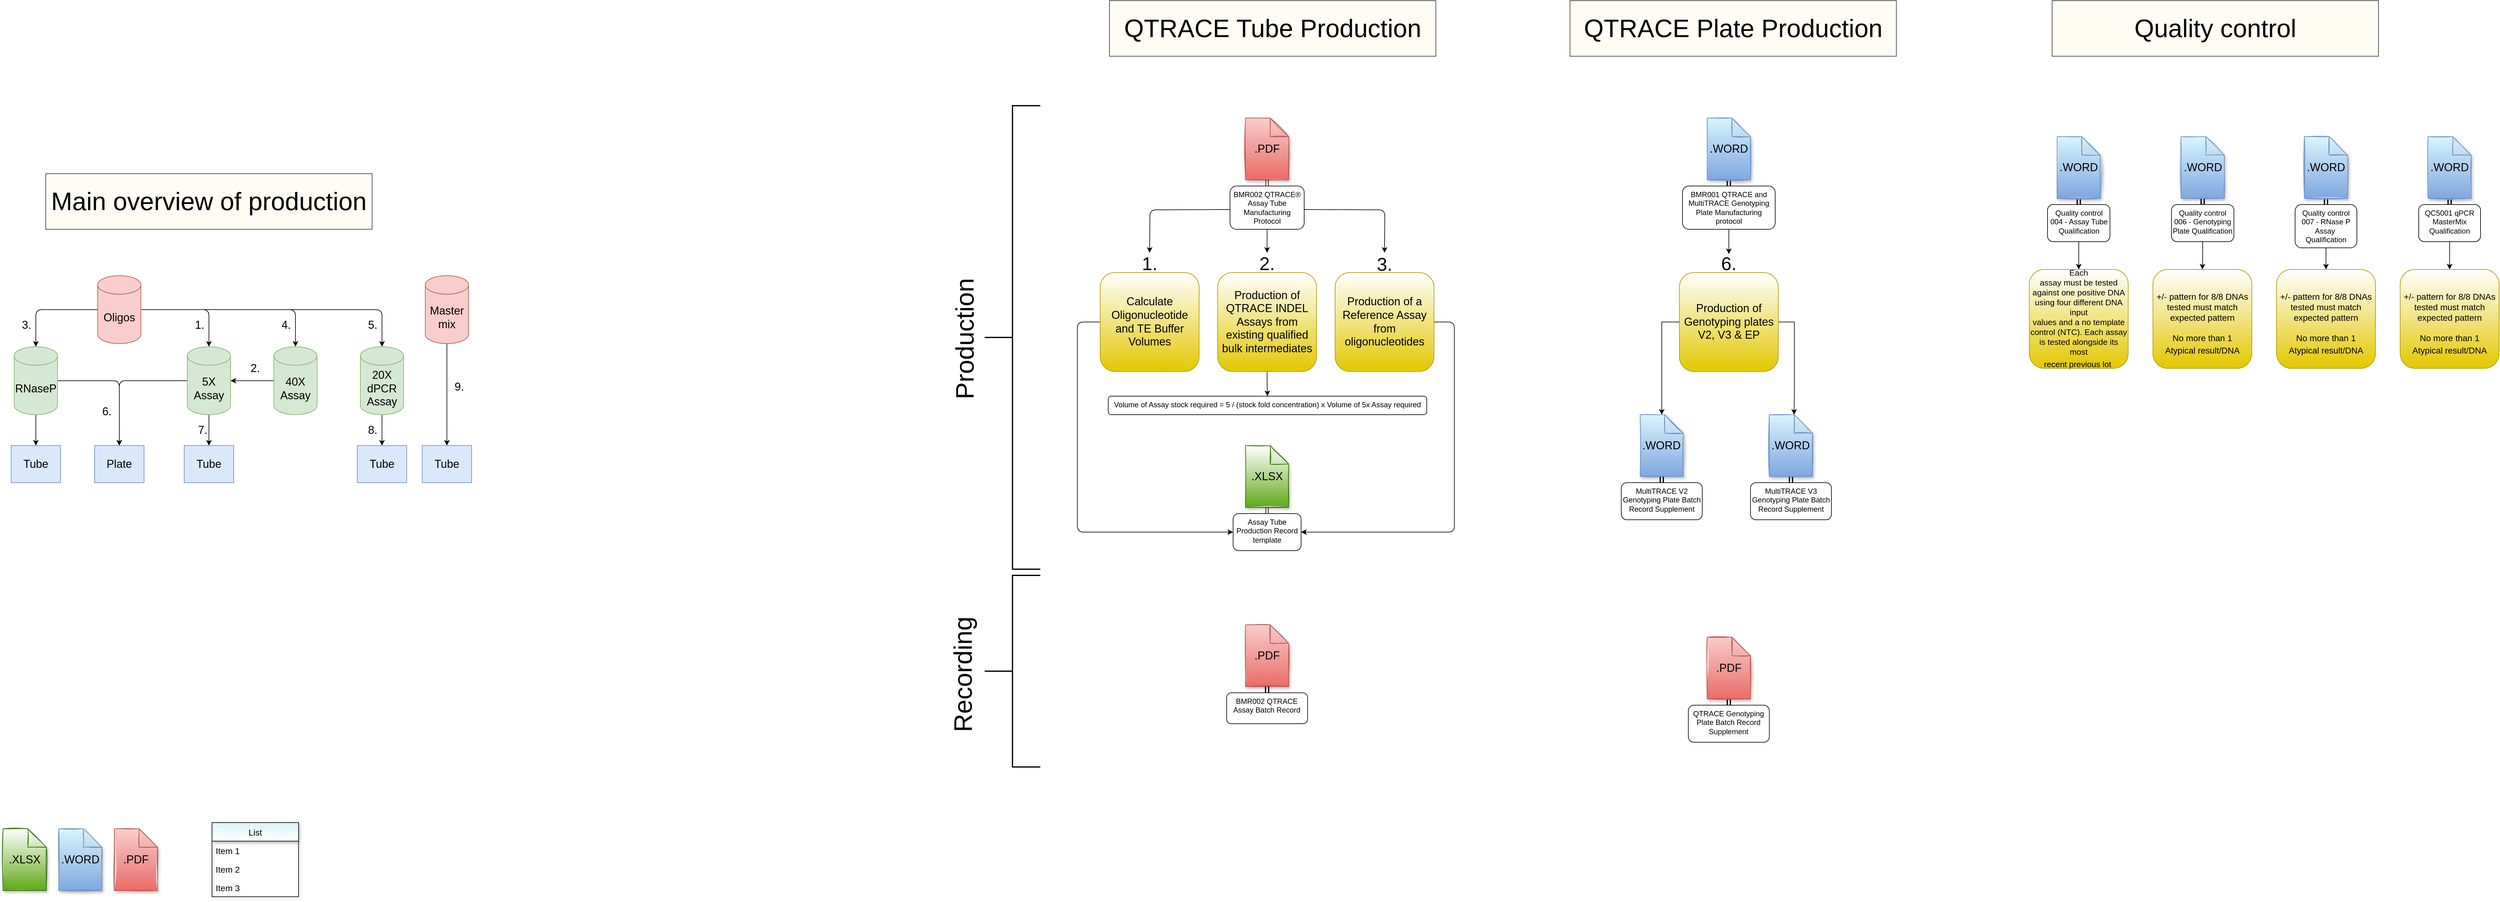 <mxfile version="19.0.2" type="github">
  <diagram name="Page-1" id="82e54ff1-d628-8f03-85c4-9753963a91cd">
    <mxGraphModel dx="3271" dy="3731" grid="1" gridSize="10" guides="1" tooltips="1" connect="1" arrows="1" fold="1" page="1" pageScale="1" pageWidth="1100" pageHeight="850" background="none" math="0" shadow="0">
      <root>
        <mxCell id="0" />
        <mxCell id="1" parent="0" />
        <mxCell id="Lheqyd3v5UKoI2d5zXlv-3" value="&lt;font style=&quot;font-size: 18px;&quot;&gt;.WORD&lt;/font&gt;" style="shape=note;whiteSpace=wrap;html=1;backgroundOutline=1;darkOpacity=0.05;sketch=1;fillColor=#D9F5FC;strokeColor=#6c8ebf;shadow=1;gradientDirection=south;gradientColor=#7ea6e0;" parent="1" vertex="1">
          <mxGeometry x="-938" y="-590" width="70" height="100" as="geometry" />
        </mxCell>
        <mxCell id="Lheqyd3v5UKoI2d5zXlv-5" value="&lt;font style=&quot;font-size: 18px;&quot;&gt;.PDF&lt;/font&gt;" style="shape=note;whiteSpace=wrap;html=1;backgroundOutline=1;darkOpacity=0.05;sketch=1;fillColor=#f8cecc;strokeColor=#b85450;shadow=1;gradientDirection=south;gradientColor=#ea6b66;" parent="1" vertex="1">
          <mxGeometry x="981.91" y="-1740" width="70" height="100" as="geometry" />
        </mxCell>
        <mxCell id="Lheqyd3v5UKoI2d5zXlv-75" style="edgeStyle=orthogonalEdgeStyle;curved=0;rounded=1;sketch=0;orthogonalLoop=1;jettySize=auto;html=1;entryX=0.5;entryY=0;entryDx=0;entryDy=0;fontSize=30;" parent="1" edge="1">
          <mxGeometry relative="1" as="geometry">
            <mxPoint x="1076.91" y="-1592" as="sourcePoint" />
            <mxPoint x="1206.91" y="-1522" as="targetPoint" />
          </mxGeometry>
        </mxCell>
        <mxCell id="Lheqyd3v5UKoI2d5zXlv-77" style="edgeStyle=orthogonalEdgeStyle;curved=0;rounded=1;sketch=0;orthogonalLoop=1;jettySize=auto;html=1;entryX=0.5;entryY=0;entryDx=0;entryDy=0;fontSize=30;" parent="1" edge="1">
          <mxGeometry relative="1" as="geometry">
            <mxPoint x="956.91" y="-1592" as="sourcePoint" />
            <mxPoint x="826.91" y="-1522" as="targetPoint" />
          </mxGeometry>
        </mxCell>
        <mxCell id="Lheqyd3v5UKoI2d5zXlv-78" style="edgeStyle=orthogonalEdgeStyle;curved=0;rounded=1;sketch=0;orthogonalLoop=1;jettySize=auto;html=1;exitX=0.5;exitY=1;exitDx=0;exitDy=0;entryX=0.5;entryY=0;entryDx=0;entryDy=0;fontSize=30;" parent="1" edge="1" source="Lheqyd3v5UKoI2d5zXlv-8">
          <mxGeometry relative="1" as="geometry">
            <mxPoint x="1016.91" y="-1552" as="sourcePoint" />
            <mxPoint x="1016.91" y="-1522" as="targetPoint" />
          </mxGeometry>
        </mxCell>
        <mxCell id="Lheqyd3v5UKoI2d5zXlv-95" style="edgeStyle=orthogonalEdgeStyle;shape=link;curved=0;rounded=1;sketch=0;orthogonalLoop=1;jettySize=auto;html=1;exitX=0.5;exitY=0;exitDx=0;exitDy=0;entryX=0.5;entryY=1;entryDx=0;entryDy=0;entryPerimeter=0;fontSize=30;" parent="1" source="Lheqyd3v5UKoI2d5zXlv-8" target="Lheqyd3v5UKoI2d5zXlv-5" edge="1">
          <mxGeometry relative="1" as="geometry" />
        </mxCell>
        <mxCell id="Lheqyd3v5UKoI2d5zXlv-8" value="BMR002 QTRACE® Assay Tube&lt;br&gt;Manufacturing Protocol" style="text;whiteSpace=wrap;html=1;align=center;strokeColor=default;rounded=1;glass=0;shadow=0;sketch=0;fillColor=default;" parent="1" vertex="1">
          <mxGeometry x="956.91" y="-1630" width="120" height="70" as="geometry" />
        </mxCell>
        <mxCell id="Lheqyd3v5UKoI2d5zXlv-12" value="List" style="swimlane;fontStyle=0;childLayout=stackLayout;horizontal=1;startSize=30;horizontalStack=0;resizeParent=1;resizeParentMax=0;resizeLast=0;collapsible=1;marginBottom=0;shadow=1;sketch=0;fontFamily=Helvetica;fontSize=14;fillColor=#D9F5FC;gradientColor=#ffffff;gradientDirection=south;" parent="1" vertex="1">
          <mxGeometry x="-690" y="-600" width="140" height="120" as="geometry" />
        </mxCell>
        <mxCell id="Lheqyd3v5UKoI2d5zXlv-13" value="Item 1" style="text;strokeColor=none;fillColor=none;align=left;verticalAlign=middle;spacingLeft=4;spacingRight=4;overflow=hidden;points=[[0,0.5],[1,0.5]];portConstraint=eastwest;rotatable=0;shadow=1;sketch=0;fontFamily=Helvetica;fontSize=14;" parent="Lheqyd3v5UKoI2d5zXlv-12" vertex="1">
          <mxGeometry y="30" width="140" height="30" as="geometry" />
        </mxCell>
        <mxCell id="Lheqyd3v5UKoI2d5zXlv-14" value="Item 2" style="text;strokeColor=none;fillColor=none;align=left;verticalAlign=middle;spacingLeft=4;spacingRight=4;overflow=hidden;points=[[0,0.5],[1,0.5]];portConstraint=eastwest;rotatable=0;shadow=1;sketch=0;fontFamily=Helvetica;fontSize=14;" parent="Lheqyd3v5UKoI2d5zXlv-12" vertex="1">
          <mxGeometry y="60" width="140" height="30" as="geometry" />
        </mxCell>
        <mxCell id="Lheqyd3v5UKoI2d5zXlv-15" value="Item 3" style="text;strokeColor=none;fillColor=none;align=left;verticalAlign=middle;spacingLeft=4;spacingRight=4;overflow=hidden;points=[[0,0.5],[1,0.5]];portConstraint=eastwest;rotatable=0;shadow=1;sketch=0;fontFamily=Helvetica;fontSize=14;" parent="Lheqyd3v5UKoI2d5zXlv-12" vertex="1">
          <mxGeometry y="90" width="140" height="30" as="geometry" />
        </mxCell>
        <mxCell id="Lheqyd3v5UKoI2d5zXlv-93" style="edgeStyle=orthogonalEdgeStyle;curved=0;rounded=1;sketch=0;orthogonalLoop=1;jettySize=auto;html=1;entryX=0;entryY=0.5;entryDx=0;entryDy=0;fontSize=30;" parent="1" source="Lheqyd3v5UKoI2d5zXlv-16" target="Lheqyd3v5UKoI2d5zXlv-80" edge="1">
          <mxGeometry relative="1" as="geometry">
            <Array as="points">
              <mxPoint x="709.91" y="-1410" />
              <mxPoint x="709.91" y="-1070" />
            </Array>
          </mxGeometry>
        </mxCell>
        <mxCell id="Lheqyd3v5UKoI2d5zXlv-16" value="&lt;span style=&quot;&quot;&gt;&lt;font style=&quot;font-size: 18px;&quot;&gt;Calculate Oligonucleotide and TE Buffer Volumes&lt;/font&gt;&lt;/span&gt;" style="whiteSpace=wrap;html=1;aspect=fixed;rounded=1;shadow=0;glass=0;sketch=0;fontFamily=Helvetica;fontSize=12;strokeColor=#B09500;fillColor=#e3c800;gradientDirection=north;strokeWidth=1;fontColor=#000000;gradientColor=#ffffff;" parent="1" vertex="1">
          <mxGeometry x="746.91" y="-1490" width="160" height="160" as="geometry" />
        </mxCell>
        <mxCell id="Lheqyd3v5UKoI2d5zXlv-18" value="&lt;font style=&quot;font-size: 18px;&quot;&gt;&lt;span style=&quot;color: rgb(0, 0, 0);&quot;&gt;.XLSX&lt;/span&gt;&lt;/font&gt;" style="shape=note;whiteSpace=wrap;html=1;backgroundOutline=1;darkOpacity=0.05;sketch=1;fillColor=#60a917;strokeColor=#2D7600;fontColor=#ffffff;shadow=1;gradientColor=#ffffff;gradientDirection=north;" parent="1" vertex="1">
          <mxGeometry x="-1028" y="-590" width="70" height="100" as="geometry" />
        </mxCell>
        <mxCell id="Lheqyd3v5UKoI2d5zXlv-91" style="edgeStyle=orthogonalEdgeStyle;curved=0;rounded=1;sketch=0;orthogonalLoop=1;jettySize=auto;html=1;entryX=0.5;entryY=0;entryDx=0;entryDy=0;fontSize=30;" parent="1" source="Lheqyd3v5UKoI2d5zXlv-21" target="Lheqyd3v5UKoI2d5zXlv-90" edge="1">
          <mxGeometry relative="1" as="geometry" />
        </mxCell>
        <mxCell id="Lheqyd3v5UKoI2d5zXlv-21" value="&lt;span style=&quot;font-size: 18px;&quot;&gt;Production of QTRACE INDEL Assays from existing qualified bulk intermediates&lt;/span&gt;" style="whiteSpace=wrap;html=1;aspect=fixed;rounded=1;shadow=0;glass=0;sketch=0;fontFamily=Helvetica;fontSize=12;strokeColor=#B09500;fillColor=#e3c800;gradientDirection=north;strokeWidth=1;fontColor=#000000;gradientColor=#ffffff;" parent="1" vertex="1">
          <mxGeometry x="936.91" y="-1490" width="160" height="160" as="geometry" />
        </mxCell>
        <mxCell id="Lheqyd3v5UKoI2d5zXlv-44" style="edgeStyle=orthogonalEdgeStyle;rounded=1;orthogonalLoop=1;jettySize=auto;html=1;entryX=0.5;entryY=0;entryDx=0;entryDy=0;entryPerimeter=0;fontFamily=Helvetica;fontSize=18;strokeColor=default;" parent="1" source="Lheqyd3v5UKoI2d5zXlv-22" target="Lheqyd3v5UKoI2d5zXlv-24" edge="1">
          <mxGeometry relative="1" as="geometry" />
        </mxCell>
        <mxCell id="Lheqyd3v5UKoI2d5zXlv-45" style="edgeStyle=orthogonalEdgeStyle;rounded=1;orthogonalLoop=1;jettySize=auto;html=1;entryX=0.5;entryY=0;entryDx=0;entryDy=0;entryPerimeter=0;fontFamily=Helvetica;fontSize=18;strokeColor=default;" parent="1" source="Lheqyd3v5UKoI2d5zXlv-22" target="Lheqyd3v5UKoI2d5zXlv-42" edge="1">
          <mxGeometry relative="1" as="geometry" />
        </mxCell>
        <mxCell id="Lheqyd3v5UKoI2d5zXlv-46" style="edgeStyle=orthogonalEdgeStyle;rounded=1;orthogonalLoop=1;jettySize=auto;html=1;entryX=0.5;entryY=0;entryDx=0;entryDy=0;entryPerimeter=0;fontFamily=Helvetica;fontSize=18;strokeColor=default;" parent="1" source="Lheqyd3v5UKoI2d5zXlv-22" target="Lheqyd3v5UKoI2d5zXlv-23" edge="1">
          <mxGeometry relative="1" as="geometry" />
        </mxCell>
        <mxCell id="Lheqyd3v5UKoI2d5zXlv-48" style="edgeStyle=orthogonalEdgeStyle;rounded=1;orthogonalLoop=1;jettySize=auto;html=1;entryX=0.5;entryY=0;entryDx=0;entryDy=0;entryPerimeter=0;fontFamily=Helvetica;fontSize=18;strokeColor=default;" parent="1" source="Lheqyd3v5UKoI2d5zXlv-22" target="Lheqyd3v5UKoI2d5zXlv-47" edge="1">
          <mxGeometry relative="1" as="geometry" />
        </mxCell>
        <mxCell id="Lheqyd3v5UKoI2d5zXlv-22" value="Oligos" style="shape=cylinder3;whiteSpace=wrap;html=1;boundedLbl=1;backgroundOutline=1;size=15;rounded=1;shadow=0;glass=0;sketch=0;fontFamily=Helvetica;fontSize=18;strokeWidth=1;gradientDirection=north;fillColor=#f8cecc;strokeColor=#b85450;" parent="1" vertex="1">
          <mxGeometry x="-875" y="-1485" width="70" height="110" as="geometry" />
        </mxCell>
        <mxCell id="Lheqyd3v5UKoI2d5zXlv-30" style="edgeStyle=orthogonalEdgeStyle;rounded=1;orthogonalLoop=1;jettySize=auto;html=1;entryX=1;entryY=0.5;entryDx=0;entryDy=0;entryPerimeter=0;fontFamily=Helvetica;fontSize=18;strokeColor=default;" parent="1" source="Lheqyd3v5UKoI2d5zXlv-23" target="Lheqyd3v5UKoI2d5zXlv-24" edge="1">
          <mxGeometry relative="1" as="geometry" />
        </mxCell>
        <mxCell id="Lheqyd3v5UKoI2d5zXlv-23" value="40X Assay" style="shape=cylinder3;whiteSpace=wrap;html=1;boundedLbl=1;backgroundOutline=1;size=15;rounded=1;shadow=0;glass=0;sketch=0;fontFamily=Helvetica;fontSize=18;strokeColor=#82b366;strokeWidth=1;fillColor=#d5e8d4;gradientDirection=north;" parent="1" vertex="1">
          <mxGeometry x="-590" y="-1370" width="70" height="110" as="geometry" />
        </mxCell>
        <mxCell id="Lheqyd3v5UKoI2d5zXlv-37" style="edgeStyle=orthogonalEdgeStyle;rounded=1;orthogonalLoop=1;jettySize=auto;html=1;entryX=0.5;entryY=0;entryDx=0;entryDy=0;fontFamily=Helvetica;fontSize=18;strokeColor=default;" parent="1" source="Lheqyd3v5UKoI2d5zXlv-24" target="Lheqyd3v5UKoI2d5zXlv-36" edge="1">
          <mxGeometry relative="1" as="geometry" />
        </mxCell>
        <mxCell id="Lheqyd3v5UKoI2d5zXlv-53" style="edgeStyle=orthogonalEdgeStyle;rounded=1;orthogonalLoop=1;jettySize=auto;html=1;entryX=0.5;entryY=0;entryDx=0;entryDy=0;fontFamily=Helvetica;fontSize=18;strokeColor=default;" parent="1" source="Lheqyd3v5UKoI2d5zXlv-24" target="Lheqyd3v5UKoI2d5zXlv-49" edge="1">
          <mxGeometry relative="1" as="geometry" />
        </mxCell>
        <mxCell id="Lheqyd3v5UKoI2d5zXlv-24" value="5X Assay" style="shape=cylinder3;whiteSpace=wrap;html=1;boundedLbl=1;backgroundOutline=1;size=15;rounded=1;shadow=0;glass=0;sketch=0;fontFamily=Helvetica;fontSize=18;strokeWidth=1;gradientDirection=north;fillColor=#d5e8d4;strokeColor=#82b366;" parent="1" vertex="1">
          <mxGeometry x="-730" y="-1370" width="70" height="110" as="geometry" />
        </mxCell>
        <mxCell id="Lheqyd3v5UKoI2d5zXlv-36" value="Plate" style="rounded=0;whiteSpace=wrap;html=1;shadow=0;glass=0;sketch=0;fontFamily=Helvetica;fontSize=18;strokeColor=#6c8ebf;strokeWidth=1;fillColor=#dae8fc;gradientDirection=north;" parent="1" vertex="1">
          <mxGeometry x="-880" y="-1210" width="80" height="60" as="geometry" />
        </mxCell>
        <mxCell id="Lheqyd3v5UKoI2d5zXlv-43" style="edgeStyle=orthogonalEdgeStyle;rounded=1;orthogonalLoop=1;jettySize=auto;html=1;entryX=0.5;entryY=0;entryDx=0;entryDy=0;fontFamily=Helvetica;fontSize=18;strokeColor=default;" parent="1" source="Lheqyd3v5UKoI2d5zXlv-42" target="Lheqyd3v5UKoI2d5zXlv-36" edge="1">
          <mxGeometry relative="1" as="geometry" />
        </mxCell>
        <mxCell id="Lheqyd3v5UKoI2d5zXlv-52" style="edgeStyle=orthogonalEdgeStyle;rounded=1;orthogonalLoop=1;jettySize=auto;html=1;entryX=0.5;entryY=0;entryDx=0;entryDy=0;fontFamily=Helvetica;fontSize=18;strokeColor=default;" parent="1" source="Lheqyd3v5UKoI2d5zXlv-42" target="Lheqyd3v5UKoI2d5zXlv-51" edge="1">
          <mxGeometry relative="1" as="geometry" />
        </mxCell>
        <mxCell id="Lheqyd3v5UKoI2d5zXlv-42" value="RNaseP" style="shape=cylinder3;whiteSpace=wrap;html=1;boundedLbl=1;backgroundOutline=1;size=15;rounded=1;shadow=0;glass=0;sketch=0;fontFamily=Helvetica;fontSize=18;strokeColor=#82b366;strokeWidth=1;fillColor=#d5e8d4;gradientDirection=north;" parent="1" vertex="1">
          <mxGeometry x="-1010" y="-1370" width="70" height="110" as="geometry" />
        </mxCell>
        <mxCell id="Lheqyd3v5UKoI2d5zXlv-54" style="edgeStyle=orthogonalEdgeStyle;rounded=1;orthogonalLoop=1;jettySize=auto;html=1;entryX=0.5;entryY=0;entryDx=0;entryDy=0;fontFamily=Helvetica;fontSize=18;strokeColor=default;" parent="1" source="Lheqyd3v5UKoI2d5zXlv-47" target="Lheqyd3v5UKoI2d5zXlv-50" edge="1">
          <mxGeometry relative="1" as="geometry" />
        </mxCell>
        <mxCell id="Lheqyd3v5UKoI2d5zXlv-47" value="20X dPCR Assay" style="shape=cylinder3;whiteSpace=wrap;html=1;boundedLbl=1;backgroundOutline=1;size=15;rounded=1;shadow=0;glass=0;sketch=0;fontFamily=Helvetica;fontSize=18;strokeColor=#82b366;strokeWidth=1;fillColor=#d5e8d4;gradientDirection=north;" parent="1" vertex="1">
          <mxGeometry x="-450" y="-1370" width="70" height="110" as="geometry" />
        </mxCell>
        <mxCell id="Lheqyd3v5UKoI2d5zXlv-49" value="Tube" style="rounded=0;whiteSpace=wrap;html=1;shadow=0;glass=0;sketch=0;fontFamily=Helvetica;fontSize=18;strokeColor=#6c8ebf;strokeWidth=1;fillColor=#dae8fc;gradientDirection=north;" parent="1" vertex="1">
          <mxGeometry x="-735" y="-1210" width="80" height="60" as="geometry" />
        </mxCell>
        <mxCell id="Lheqyd3v5UKoI2d5zXlv-50" value="Tube" style="rounded=0;whiteSpace=wrap;html=1;shadow=0;glass=0;sketch=0;fontFamily=Helvetica;fontSize=18;strokeColor=#6c8ebf;strokeWidth=1;fillColor=#dae8fc;gradientDirection=north;" parent="1" vertex="1">
          <mxGeometry x="-455" y="-1210" width="80" height="60" as="geometry" />
        </mxCell>
        <mxCell id="Lheqyd3v5UKoI2d5zXlv-51" value="Tube" style="rounded=0;whiteSpace=wrap;html=1;shadow=0;glass=0;sketch=0;fontFamily=Helvetica;fontSize=18;strokeColor=#6c8ebf;strokeWidth=1;fillColor=#dae8fc;gradientDirection=north;" parent="1" vertex="1">
          <mxGeometry x="-1015" y="-1210" width="80" height="60" as="geometry" />
        </mxCell>
        <mxCell id="Lheqyd3v5UKoI2d5zXlv-55" value="1." style="text;html=1;strokeColor=none;fillColor=none;align=center;verticalAlign=middle;whiteSpace=wrap;rounded=0;shadow=0;glass=0;sketch=0;fontFamily=Helvetica;fontSize=18;" parent="1" vertex="1">
          <mxGeometry x="-740" y="-1420" width="60" height="30" as="geometry" />
        </mxCell>
        <mxCell id="Lheqyd3v5UKoI2d5zXlv-56" value="7." style="text;html=1;strokeColor=none;fillColor=none;align=center;verticalAlign=middle;whiteSpace=wrap;rounded=0;shadow=0;glass=0;sketch=0;fontFamily=Helvetica;fontSize=18;" parent="1" vertex="1">
          <mxGeometry x="-735" y="-1250" width="60" height="30" as="geometry" />
        </mxCell>
        <mxCell id="Lheqyd3v5UKoI2d5zXlv-57" value="2." style="text;html=1;strokeColor=none;fillColor=none;align=center;verticalAlign=middle;whiteSpace=wrap;rounded=0;shadow=0;glass=0;sketch=0;fontFamily=Helvetica;fontSize=18;" parent="1" vertex="1">
          <mxGeometry x="-650" y="-1350" width="60" height="30" as="geometry" />
        </mxCell>
        <mxCell id="Lheqyd3v5UKoI2d5zXlv-58" value="3." style="text;html=1;strokeColor=none;fillColor=none;align=center;verticalAlign=middle;whiteSpace=wrap;rounded=0;shadow=0;glass=0;sketch=0;fontFamily=Helvetica;fontSize=18;" parent="1" vertex="1">
          <mxGeometry x="-1020" y="-1420" width="60" height="30" as="geometry" />
        </mxCell>
        <mxCell id="Lheqyd3v5UKoI2d5zXlv-59" value="4." style="text;html=1;strokeColor=none;fillColor=none;align=center;verticalAlign=middle;whiteSpace=wrap;rounded=0;shadow=0;glass=0;sketch=0;fontFamily=Helvetica;fontSize=18;" parent="1" vertex="1">
          <mxGeometry x="-600" y="-1420" width="60" height="30" as="geometry" />
        </mxCell>
        <mxCell id="Lheqyd3v5UKoI2d5zXlv-60" value="5." style="text;html=1;strokeColor=none;fillColor=none;align=center;verticalAlign=middle;whiteSpace=wrap;rounded=0;shadow=0;glass=0;sketch=0;fontFamily=Helvetica;fontSize=18;" parent="1" vertex="1">
          <mxGeometry x="-460" y="-1420" width="60" height="30" as="geometry" />
        </mxCell>
        <mxCell id="Lheqyd3v5UKoI2d5zXlv-61" value="6." style="text;html=1;strokeColor=none;fillColor=none;align=center;verticalAlign=middle;whiteSpace=wrap;rounded=0;shadow=0;glass=0;sketch=0;fontFamily=Helvetica;fontSize=18;" parent="1" vertex="1">
          <mxGeometry x="-890" y="-1280" width="60" height="30" as="geometry" />
        </mxCell>
        <mxCell id="Lheqyd3v5UKoI2d5zXlv-62" value="&lt;font style=&quot;font-size: 30px;&quot;&gt;1.&lt;/font&gt;" style="text;html=1;strokeColor=none;fillColor=none;align=center;verticalAlign=middle;whiteSpace=wrap;rounded=0;shadow=0;glass=0;sketch=0;fontFamily=Helvetica;fontSize=18;" parent="1" vertex="1">
          <mxGeometry x="811.91" y="-1520" width="30" height="30" as="geometry" />
        </mxCell>
        <mxCell id="Lheqyd3v5UKoI2d5zXlv-63" value="&lt;font style=&quot;font-size: 30px;&quot;&gt;2.&lt;/font&gt;" style="text;html=1;strokeColor=none;fillColor=none;align=center;verticalAlign=middle;whiteSpace=wrap;rounded=0;shadow=0;glass=0;sketch=0;fontFamily=Helvetica;fontSize=18;" parent="1" vertex="1">
          <mxGeometry x="1001.91" y="-1520" width="30" height="30" as="geometry" />
        </mxCell>
        <mxCell id="Lheqyd3v5UKoI2d5zXlv-64" value="&lt;font style=&quot;font-size: 30px;&quot;&gt;3.&lt;/font&gt;" style="text;html=1;strokeColor=none;fillColor=none;align=center;verticalAlign=middle;whiteSpace=wrap;rounded=0;shadow=0;glass=0;sketch=0;fontFamily=Helvetica;fontSize=18;" parent="1" vertex="1">
          <mxGeometry x="1191.91" y="-1519" width="30" height="30" as="geometry" />
        </mxCell>
        <mxCell id="Lheqyd3v5UKoI2d5zXlv-65" style="edgeStyle=orthogonalEdgeStyle;curved=0;rounded=1;sketch=0;orthogonalLoop=1;jettySize=auto;html=1;exitX=0.5;exitY=1;exitDx=0;exitDy=0;" parent="1" source="Lheqyd3v5UKoI2d5zXlv-63" target="Lheqyd3v5UKoI2d5zXlv-63" edge="1">
          <mxGeometry relative="1" as="geometry" />
        </mxCell>
        <mxCell id="Lheqyd3v5UKoI2d5zXlv-66" value="8." style="text;html=1;strokeColor=none;fillColor=none;align=center;verticalAlign=middle;whiteSpace=wrap;rounded=0;shadow=0;glass=0;sketch=0;fontFamily=Helvetica;fontSize=18;" parent="1" vertex="1">
          <mxGeometry x="-460" y="-1250" width="60" height="30" as="geometry" />
        </mxCell>
        <mxCell id="Lheqyd3v5UKoI2d5zXlv-92" style="edgeStyle=orthogonalEdgeStyle;curved=0;rounded=1;sketch=0;orthogonalLoop=1;jettySize=auto;html=1;entryX=1;entryY=0.5;entryDx=0;entryDy=0;fontSize=30;" parent="1" source="Lheqyd3v5UKoI2d5zXlv-69" target="Lheqyd3v5UKoI2d5zXlv-80" edge="1">
          <mxGeometry relative="1" as="geometry">
            <Array as="points">
              <mxPoint x="1319.91" y="-1410" />
              <mxPoint x="1319.91" y="-1070" />
            </Array>
          </mxGeometry>
        </mxCell>
        <mxCell id="Lheqyd3v5UKoI2d5zXlv-69" value="&lt;span style=&quot;font-size: 18px;&quot;&gt;Production of a Reference Assay from oligonucleotides&lt;/span&gt;" style="whiteSpace=wrap;html=1;aspect=fixed;rounded=1;shadow=0;glass=0;sketch=0;fontFamily=Helvetica;fontSize=12;strokeColor=#B09500;fillColor=#e3c800;gradientDirection=north;strokeWidth=1;fontColor=#000000;gradientColor=#ffffff;" parent="1" vertex="1">
          <mxGeometry x="1126.91" y="-1490" width="160" height="160" as="geometry" />
        </mxCell>
        <mxCell id="Lheqyd3v5UKoI2d5zXlv-79" value="&lt;font style=&quot;font-size: 18px;&quot;&gt;&lt;span style=&quot;color: rgb(0, 0, 0);&quot;&gt;.XLSX&lt;/span&gt;&lt;/font&gt;" style="shape=note;whiteSpace=wrap;html=1;backgroundOutline=1;darkOpacity=0.05;sketch=1;fillColor=#60a917;strokeColor=#2D7600;fontColor=#ffffff;shadow=1;gradientColor=#ffffff;gradientDirection=north;" parent="1" vertex="1">
          <mxGeometry x="981.91" y="-1210" width="70" height="100" as="geometry" />
        </mxCell>
        <mxCell id="Lheqyd3v5UKoI2d5zXlv-94" style="edgeStyle=orthogonalEdgeStyle;curved=0;rounded=1;sketch=0;orthogonalLoop=1;jettySize=auto;html=1;exitX=0.5;exitY=0;exitDx=0;exitDy=0;entryX=0.5;entryY=1;entryDx=0;entryDy=0;entryPerimeter=0;fontSize=30;shape=link;" parent="1" source="Lheqyd3v5UKoI2d5zXlv-80" target="Lheqyd3v5UKoI2d5zXlv-79" edge="1">
          <mxGeometry relative="1" as="geometry" />
        </mxCell>
        <mxCell id="Lheqyd3v5UKoI2d5zXlv-80" value="&lt;span style=&quot;text-align: left;&quot;&gt;&lt;font style=&quot;font-size: 12px;&quot;&gt;Assay Tube Production Record template&lt;/font&gt;&lt;/span&gt;" style="text;whiteSpace=wrap;html=1;align=center;strokeColor=default;rounded=1;glass=0;shadow=0;sketch=0;fillColor=default;" parent="1" vertex="1">
          <mxGeometry x="961.91" y="-1100" width="110" height="60" as="geometry" />
        </mxCell>
        <mxCell id="Lheqyd3v5UKoI2d5zXlv-90" value="&lt;div style=&quot;&quot;&gt;&lt;span style=&quot;background-color: initial;&quot;&gt;Volume of Assay stock required = 5 / (stock fold concentration) x Volume of 5x Assay required&lt;/span&gt;&lt;/div&gt;" style="text;whiteSpace=wrap;html=1;align=center;strokeColor=default;rounded=1;glass=0;shadow=0;sketch=0;fillColor=default;" parent="1" vertex="1">
          <mxGeometry x="759.91" y="-1290" width="515.25" height="30" as="geometry" />
        </mxCell>
        <mxCell id="Lheqyd3v5UKoI2d5zXlv-96" value="&lt;font style=&quot;font-size: 41px;&quot;&gt;QTRACE Tube Production&lt;/font&gt;" style="text;html=1;align=center;verticalAlign=middle;whiteSpace=wrap;rounded=0;glass=0;sketch=0;fontSize=30;fillColor=#FFFDF3;strokeColor=#36393d;" parent="1" vertex="1">
          <mxGeometry x="761.91" y="-1930" width="528" height="90" as="geometry" />
        </mxCell>
        <mxCell id="Lheqyd3v5UKoI2d5zXlv-97" value="&lt;font style=&quot;font-size: 41px;&quot;&gt;QTRACE Plate Production&lt;/font&gt;" style="text;html=1;align=center;verticalAlign=middle;whiteSpace=wrap;rounded=0;glass=0;sketch=0;fontSize=30;fillColor=#FFFDF3;strokeColor=#36393d;" parent="1" vertex="1">
          <mxGeometry x="1506.91" y="-1930" width="528" height="90" as="geometry" />
        </mxCell>
        <mxCell id="Lheqyd3v5UKoI2d5zXlv-98" value="&lt;font style=&quot;font-size: 41px;&quot;&gt;Quality control&lt;/font&gt;" style="text;html=1;align=center;verticalAlign=middle;whiteSpace=wrap;rounded=0;glass=0;sketch=0;fontSize=30;fillColor=#FFFDF3;strokeColor=#36393d;" parent="1" vertex="1">
          <mxGeometry x="2286.91" y="-1930" width="528" height="90" as="geometry" />
        </mxCell>
        <mxCell id="Lheqyd3v5UKoI2d5zXlv-99" value="&lt;font style=&quot;font-size: 18px;&quot;&gt;.PDF&lt;/font&gt;" style="shape=note;whiteSpace=wrap;html=1;backgroundOutline=1;darkOpacity=0.05;sketch=1;fillColor=#f8cecc;strokeColor=#b85450;shadow=1;gradientDirection=south;gradientColor=#ea6b66;" parent="1" vertex="1">
          <mxGeometry x="-848" y="-590" width="70" height="100" as="geometry" />
        </mxCell>
        <mxCell id="Lheqyd3v5UKoI2d5zXlv-116" style="edgeStyle=orthogonalEdgeStyle;shape=link;curved=0;rounded=1;sketch=0;orthogonalLoop=1;jettySize=auto;html=1;exitX=0.5;exitY=1;exitDx=0;exitDy=0;exitPerimeter=0;entryX=0.5;entryY=0;entryDx=0;entryDy=0;fontSize=41;strokeWidth=2;" parent="1" source="Lheqyd3v5UKoI2d5zXlv-104" target="Lheqyd3v5UKoI2d5zXlv-105" edge="1">
          <mxGeometry relative="1" as="geometry" />
        </mxCell>
        <mxCell id="Lheqyd3v5UKoI2d5zXlv-104" value="&lt;font style=&quot;font-size: 18px;&quot;&gt;.WORD&lt;/font&gt;" style="shape=note;whiteSpace=wrap;html=1;backgroundOutline=1;darkOpacity=0.05;sketch=1;fillColor=#D9F5FC;strokeColor=#6c8ebf;shadow=1;gradientDirection=south;gradientColor=#7ea6e0;" parent="1" vertex="1">
          <mxGeometry x="2295" y="-1710" width="70" height="100" as="geometry" />
        </mxCell>
        <mxCell id="_ofi-eHrRNwAqA-1qhmZ-37" style="edgeStyle=orthogonalEdgeStyle;rounded=0;orthogonalLoop=1;jettySize=auto;html=1;entryX=0.5;entryY=0;entryDx=0;entryDy=0;fontSize=14;strokeWidth=1;" edge="1" parent="1" source="Lheqyd3v5UKoI2d5zXlv-105" target="_ofi-eHrRNwAqA-1qhmZ-25">
          <mxGeometry relative="1" as="geometry" />
        </mxCell>
        <mxCell id="Lheqyd3v5UKoI2d5zXlv-105" value="&lt;span style=&quot;text-align: left;&quot;&gt;&lt;font style=&quot;font-size: 12px;&quot;&gt;Quality control 004 - Assay Tube Qualification&lt;/font&gt;&lt;/span&gt;" style="text;whiteSpace=wrap;html=1;align=center;strokeColor=default;rounded=1;glass=0;shadow=0;sketch=0;fillColor=default;" parent="1" vertex="1">
          <mxGeometry x="2279.5" y="-1600" width="101" height="60" as="geometry" />
        </mxCell>
        <mxCell id="Lheqyd3v5UKoI2d5zXlv-117" style="edgeStyle=orthogonalEdgeStyle;shape=link;curved=0;rounded=1;sketch=0;orthogonalLoop=1;jettySize=auto;html=1;exitX=0.5;exitY=1;exitDx=0;exitDy=0;exitPerimeter=0;entryX=0.5;entryY=0;entryDx=0;entryDy=0;fontSize=41;strokeWidth=2;" parent="1" source="Lheqyd3v5UKoI2d5zXlv-106" target="Lheqyd3v5UKoI2d5zXlv-108" edge="1">
          <mxGeometry relative="1" as="geometry" />
        </mxCell>
        <mxCell id="Lheqyd3v5UKoI2d5zXlv-106" value="&lt;font style=&quot;font-size: 18px;&quot;&gt;.WORD&lt;/font&gt;" style="shape=note;whiteSpace=wrap;html=1;backgroundOutline=1;darkOpacity=0.05;sketch=1;fillColor=#D9F5FC;strokeColor=#6c8ebf;shadow=1;gradientDirection=south;gradientColor=#7ea6e0;" parent="1" vertex="1">
          <mxGeometry x="2495.5" y="-1710" width="70" height="100" as="geometry" />
        </mxCell>
        <mxCell id="_ofi-eHrRNwAqA-1qhmZ-38" style="edgeStyle=orthogonalEdgeStyle;rounded=0;orthogonalLoop=1;jettySize=auto;html=1;entryX=0.5;entryY=0;entryDx=0;entryDy=0;fontSize=14;strokeWidth=1;" edge="1" parent="1" source="Lheqyd3v5UKoI2d5zXlv-108" target="_ofi-eHrRNwAqA-1qhmZ-26">
          <mxGeometry relative="1" as="geometry" />
        </mxCell>
        <mxCell id="Lheqyd3v5UKoI2d5zXlv-108" value="&lt;span style=&quot;text-align: left;&quot;&gt;&lt;font style=&quot;font-size: 12px;&quot;&gt;Quality control 006 - Genotyping Plate Qualification&lt;/font&gt;&lt;/span&gt;" style="text;whiteSpace=wrap;html=1;align=center;strokeColor=default;rounded=1;glass=0;shadow=0;sketch=0;fillColor=default;" parent="1" vertex="1">
          <mxGeometry x="2480" y="-1600" width="101" height="60" as="geometry" />
        </mxCell>
        <mxCell id="_ofi-eHrRNwAqA-1qhmZ-41" style="edgeStyle=orthogonalEdgeStyle;rounded=0;orthogonalLoop=1;jettySize=auto;html=1;entryX=0.5;entryY=0;entryDx=0;entryDy=0;fontSize=14;strokeWidth=1;" edge="1" parent="1" source="Lheqyd3v5UKoI2d5zXlv-109" target="_ofi-eHrRNwAqA-1qhmZ-39">
          <mxGeometry relative="1" as="geometry" />
        </mxCell>
        <mxCell id="Lheqyd3v5UKoI2d5zXlv-109" value="&lt;span style=&quot;text-align: left;&quot;&gt;&lt;font style=&quot;font-size: 12px;&quot;&gt;Quality control 007 - RNase P Assay&amp;nbsp; Qualification&lt;/font&gt;&lt;/span&gt;" style="text;whiteSpace=wrap;html=1;align=center;strokeColor=default;rounded=1;glass=0;shadow=0;sketch=0;fillColor=default;" parent="1" vertex="1">
          <mxGeometry x="2680" y="-1600" width="100" height="70" as="geometry" />
        </mxCell>
        <mxCell id="Lheqyd3v5UKoI2d5zXlv-118" style="edgeStyle=orthogonalEdgeStyle;shape=link;curved=0;rounded=1;sketch=0;orthogonalLoop=1;jettySize=auto;html=1;exitX=0.5;exitY=1;exitDx=0;exitDy=0;exitPerimeter=0;entryX=0.5;entryY=0;entryDx=0;entryDy=0;fontSize=41;strokeWidth=2;" parent="1" source="Lheqyd3v5UKoI2d5zXlv-110" target="Lheqyd3v5UKoI2d5zXlv-109" edge="1">
          <mxGeometry relative="1" as="geometry" />
        </mxCell>
        <mxCell id="Lheqyd3v5UKoI2d5zXlv-110" value="&lt;font style=&quot;font-size: 18px;&quot;&gt;.WORD&lt;/font&gt;" style="shape=note;whiteSpace=wrap;html=1;backgroundOutline=1;darkOpacity=0.05;sketch=1;fillColor=#D9F5FC;strokeColor=#6c8ebf;shadow=1;gradientDirection=south;gradientColor=#7ea6e0;" parent="1" vertex="1">
          <mxGeometry x="2695" y="-1710" width="70" height="100" as="geometry" />
        </mxCell>
        <mxCell id="_ofi-eHrRNwAqA-1qhmZ-42" style="edgeStyle=orthogonalEdgeStyle;rounded=0;orthogonalLoop=1;jettySize=auto;html=1;entryX=0.5;entryY=0;entryDx=0;entryDy=0;fontSize=14;strokeWidth=1;" edge="1" parent="1" source="Lheqyd3v5UKoI2d5zXlv-111" target="_ofi-eHrRNwAqA-1qhmZ-40">
          <mxGeometry relative="1" as="geometry" />
        </mxCell>
        <mxCell id="Lheqyd3v5UKoI2d5zXlv-111" value="&lt;span style=&quot;text-align: left;&quot;&gt;&lt;font style=&quot;font-size: 12px;&quot;&gt;QC5001 qPCR MasterMix Qualification&lt;/font&gt;&lt;/span&gt;" style="text;whiteSpace=wrap;html=1;align=center;strokeColor=default;rounded=1;glass=0;shadow=0;sketch=0;fillColor=default;" parent="1" vertex="1">
          <mxGeometry x="2880" y="-1600" width="100" height="60" as="geometry" />
        </mxCell>
        <mxCell id="Lheqyd3v5UKoI2d5zXlv-119" style="edgeStyle=orthogonalEdgeStyle;shape=link;curved=0;rounded=1;sketch=0;orthogonalLoop=1;jettySize=auto;html=1;exitX=0.5;exitY=1;exitDx=0;exitDy=0;exitPerimeter=0;entryX=0.5;entryY=0;entryDx=0;entryDy=0;fontSize=41;strokeWidth=2;" parent="1" source="Lheqyd3v5UKoI2d5zXlv-112" target="Lheqyd3v5UKoI2d5zXlv-111" edge="1">
          <mxGeometry relative="1" as="geometry" />
        </mxCell>
        <mxCell id="Lheqyd3v5UKoI2d5zXlv-112" value="&lt;font style=&quot;font-size: 18px;&quot;&gt;.WORD&lt;/font&gt;" style="shape=note;whiteSpace=wrap;html=1;backgroundOutline=1;darkOpacity=0.05;sketch=1;fillColor=#D9F5FC;strokeColor=#6c8ebf;shadow=1;gradientDirection=south;gradientColor=#7ea6e0;" parent="1" vertex="1">
          <mxGeometry x="2895" y="-1710" width="70" height="100" as="geometry" />
        </mxCell>
        <mxCell id="Lheqyd3v5UKoI2d5zXlv-115" style="edgeStyle=orthogonalEdgeStyle;shape=link;curved=0;rounded=1;sketch=0;orthogonalLoop=1;jettySize=auto;html=1;exitX=0.5;exitY=1;exitDx=0;exitDy=0;exitPerimeter=0;entryX=0.5;entryY=0;entryDx=0;entryDy=0;fontSize=41;strokeWidth=2;" parent="1" source="Lheqyd3v5UKoI2d5zXlv-113" target="Lheqyd3v5UKoI2d5zXlv-114" edge="1">
          <mxGeometry relative="1" as="geometry" />
        </mxCell>
        <mxCell id="Lheqyd3v5UKoI2d5zXlv-113" value="&lt;font style=&quot;font-size: 18px;&quot;&gt;.WORD&lt;/font&gt;" style="shape=note;whiteSpace=wrap;html=1;backgroundOutline=1;darkOpacity=0.05;sketch=1;fillColor=#D9F5FC;strokeColor=#6c8ebf;shadow=1;gradientDirection=south;gradientColor=#7ea6e0;" parent="1" vertex="1">
          <mxGeometry x="1728.91" y="-1740" width="70" height="100" as="geometry" />
        </mxCell>
        <mxCell id="_ofi-eHrRNwAqA-1qhmZ-7" style="edgeStyle=orthogonalEdgeStyle;rounded=0;orthogonalLoop=1;jettySize=auto;html=1;entryX=0.5;entryY=0;entryDx=0;entryDy=0;" edge="1" parent="1" source="Lheqyd3v5UKoI2d5zXlv-114" target="_ofi-eHrRNwAqA-1qhmZ-6">
          <mxGeometry relative="1" as="geometry" />
        </mxCell>
        <mxCell id="Lheqyd3v5UKoI2d5zXlv-114" value="&lt;span style=&quot;text-align: left;&quot;&gt;&lt;font style=&quot;font-size: 12px;&quot;&gt;BMR001 QTRACE and MultiTRACE Genotyping Plate Manufacturing protocol&lt;/font&gt;&lt;/span&gt;" style="text;whiteSpace=wrap;html=1;align=center;strokeColor=default;rounded=1;glass=0;shadow=0;sketch=0;fillColor=default;" parent="1" vertex="1">
          <mxGeometry x="1688.91" y="-1630" width="150" height="70" as="geometry" />
        </mxCell>
        <mxCell id="Lheqyd3v5UKoI2d5zXlv-120" value="&lt;div style=&quot;&quot;&gt;&lt;span style=&quot;background-color: initial;&quot;&gt;QTRACE Genotyping Plate Batch Record Supplement&lt;/span&gt;&lt;/div&gt;" style="text;whiteSpace=wrap;html=1;align=center;strokeColor=default;rounded=1;glass=0;shadow=0;sketch=0;fillColor=default;" parent="1" vertex="1">
          <mxGeometry x="1698.41" y="-790" width="131" height="60" as="geometry" />
        </mxCell>
        <mxCell id="Lheqyd3v5UKoI2d5zXlv-129" style="edgeStyle=orthogonalEdgeStyle;shape=link;curved=0;rounded=1;sketch=0;orthogonalLoop=1;jettySize=auto;html=1;exitX=0.5;exitY=1;exitDx=0;exitDy=0;exitPerimeter=0;entryX=0.5;entryY=0;entryDx=0;entryDy=0;fontSize=41;strokeWidth=2;" parent="1" source="Lheqyd3v5UKoI2d5zXlv-121" target="Lheqyd3v5UKoI2d5zXlv-120" edge="1">
          <mxGeometry relative="1" as="geometry" />
        </mxCell>
        <mxCell id="Lheqyd3v5UKoI2d5zXlv-121" value="&lt;font style=&quot;font-size: 18px;&quot;&gt;.PDF&lt;/font&gt;" style="shape=note;whiteSpace=wrap;html=1;backgroundOutline=1;darkOpacity=0.05;sketch=1;fillColor=#f8cecc;strokeColor=#b85450;shadow=1;gradientDirection=south;gradientColor=#ea6b66;" parent="1" vertex="1">
          <mxGeometry x="1728.91" y="-900" width="70" height="100" as="geometry" />
        </mxCell>
        <mxCell id="Lheqyd3v5UKoI2d5zXlv-122" value="&lt;font style=&quot;font-size: 41px;&quot;&gt;Main overview of production&lt;/font&gt;" style="text;html=1;align=center;verticalAlign=middle;whiteSpace=wrap;rounded=0;glass=0;sketch=0;fontSize=30;fillColor=#FFFDF3;strokeColor=#36393d;" parent="1" vertex="1">
          <mxGeometry x="-959" y="-1650" width="528" height="90" as="geometry" />
        </mxCell>
        <mxCell id="Lheqyd3v5UKoI2d5zXlv-123" value="MultiTRACE V2 Genotyping Plate Batch Record Supplement" style="text;whiteSpace=wrap;html=1;align=center;strokeColor=default;rounded=1;glass=0;shadow=0;sketch=0;fillColor=default;" parent="1" vertex="1">
          <mxGeometry x="1589.91" y="-1150" width="131" height="60" as="geometry" />
        </mxCell>
        <mxCell id="Lheqyd3v5UKoI2d5zXlv-124" value="MultiTRACE V3 Genotyping Plate Batch Record Supplement" style="text;whiteSpace=wrap;html=1;align=center;strokeColor=default;rounded=1;glass=0;shadow=0;sketch=0;fillColor=default;" parent="1" vertex="1">
          <mxGeometry x="1798.91" y="-1150" width="131" height="60" as="geometry" />
        </mxCell>
        <mxCell id="Lheqyd3v5UKoI2d5zXlv-128" style="edgeStyle=orthogonalEdgeStyle;shape=link;curved=0;rounded=1;sketch=0;orthogonalLoop=1;jettySize=auto;html=1;exitX=0.5;exitY=1;exitDx=0;exitDy=0;exitPerimeter=0;entryX=0.5;entryY=0;entryDx=0;entryDy=0;fontSize=41;strokeWidth=2;" parent="1" source="Lheqyd3v5UKoI2d5zXlv-125" target="Lheqyd3v5UKoI2d5zXlv-123" edge="1">
          <mxGeometry relative="1" as="geometry" />
        </mxCell>
        <mxCell id="Lheqyd3v5UKoI2d5zXlv-125" value="&lt;font style=&quot;font-size: 18px;&quot;&gt;.WORD&lt;/font&gt;" style="shape=note;whiteSpace=wrap;html=1;backgroundOutline=1;darkOpacity=0.05;sketch=1;fillColor=#D9F5FC;strokeColor=#6c8ebf;shadow=1;gradientDirection=south;gradientColor=#7ea6e0;" parent="1" vertex="1">
          <mxGeometry x="1620.41" y="-1260" width="70" height="100" as="geometry" />
        </mxCell>
        <mxCell id="Lheqyd3v5UKoI2d5zXlv-127" style="edgeStyle=orthogonalEdgeStyle;shape=link;curved=0;rounded=1;sketch=0;orthogonalLoop=1;jettySize=auto;html=1;exitX=0.5;exitY=1;exitDx=0;exitDy=0;exitPerimeter=0;entryX=0.5;entryY=0;entryDx=0;entryDy=0;fontSize=41;strokeWidth=2;" parent="1" source="Lheqyd3v5UKoI2d5zXlv-126" target="Lheqyd3v5UKoI2d5zXlv-124" edge="1">
          <mxGeometry relative="1" as="geometry" />
        </mxCell>
        <mxCell id="Lheqyd3v5UKoI2d5zXlv-126" value="&lt;font style=&quot;font-size: 18px;&quot;&gt;.WORD&lt;/font&gt;" style="shape=note;whiteSpace=wrap;html=1;backgroundOutline=1;darkOpacity=0.05;sketch=1;fillColor=#D9F5FC;strokeColor=#6c8ebf;shadow=1;gradientDirection=south;gradientColor=#7ea6e0;" parent="1" vertex="1">
          <mxGeometry x="1829.41" y="-1260" width="70" height="100" as="geometry" />
        </mxCell>
        <mxCell id="_ofi-eHrRNwAqA-1qhmZ-3" style="edgeStyle=orthogonalEdgeStyle;rounded=0;orthogonalLoop=1;jettySize=auto;html=1;entryX=0.5;entryY=0;entryDx=0;entryDy=0;" edge="1" parent="1" source="_ofi-eHrRNwAqA-1qhmZ-1" target="_ofi-eHrRNwAqA-1qhmZ-2">
          <mxGeometry relative="1" as="geometry" />
        </mxCell>
        <mxCell id="_ofi-eHrRNwAqA-1qhmZ-1" value="Master&lt;br&gt;mix" style="shape=cylinder3;whiteSpace=wrap;html=1;boundedLbl=1;backgroundOutline=1;size=15;rounded=1;shadow=0;glass=0;sketch=0;fontFamily=Helvetica;fontSize=18;strokeWidth=1;gradientDirection=north;fillColor=#f8cecc;strokeColor=#b85450;" vertex="1" parent="1">
          <mxGeometry x="-345" y="-1485" width="70" height="110" as="geometry" />
        </mxCell>
        <mxCell id="_ofi-eHrRNwAqA-1qhmZ-2" value="Tube" style="rounded=0;whiteSpace=wrap;html=1;shadow=0;glass=0;sketch=0;fontFamily=Helvetica;fontSize=18;strokeColor=#6c8ebf;strokeWidth=1;fillColor=#dae8fc;gradientDirection=north;" vertex="1" parent="1">
          <mxGeometry x="-350" y="-1210" width="80" height="60" as="geometry" />
        </mxCell>
        <mxCell id="_ofi-eHrRNwAqA-1qhmZ-4" value="9." style="text;html=1;strokeColor=none;fillColor=none;align=center;verticalAlign=middle;whiteSpace=wrap;rounded=0;shadow=0;glass=0;sketch=0;fontFamily=Helvetica;fontSize=18;" vertex="1" parent="1">
          <mxGeometry x="-320" y="-1320" width="60" height="30" as="geometry" />
        </mxCell>
        <mxCell id="_ofi-eHrRNwAqA-1qhmZ-8" style="edgeStyle=orthogonalEdgeStyle;rounded=0;orthogonalLoop=1;jettySize=auto;html=1;entryX=0;entryY=0;entryDx=40;entryDy=0;entryPerimeter=0;" edge="1" parent="1" source="_ofi-eHrRNwAqA-1qhmZ-5" target="Lheqyd3v5UKoI2d5zXlv-126">
          <mxGeometry relative="1" as="geometry">
            <Array as="points">
              <mxPoint x="1869.91" y="-1410" />
              <mxPoint x="1869.91" y="-1295" />
            </Array>
          </mxGeometry>
        </mxCell>
        <mxCell id="_ofi-eHrRNwAqA-1qhmZ-22" style="edgeStyle=orthogonalEdgeStyle;rounded=0;orthogonalLoop=1;jettySize=auto;html=1;entryX=0.5;entryY=0;entryDx=0;entryDy=0;entryPerimeter=0;fontSize=41;strokeWidth=1;" edge="1" parent="1" source="_ofi-eHrRNwAqA-1qhmZ-5" target="Lheqyd3v5UKoI2d5zXlv-125">
          <mxGeometry relative="1" as="geometry">
            <Array as="points">
              <mxPoint x="1655.91" y="-1410" />
            </Array>
          </mxGeometry>
        </mxCell>
        <mxCell id="_ofi-eHrRNwAqA-1qhmZ-5" value="&lt;span style=&quot;font-size: 18px;&quot;&gt;Production of Genotyping plates&lt;br&gt;V2, V3 &amp;amp; EP&lt;br&gt;&lt;/span&gt;" style="whiteSpace=wrap;html=1;aspect=fixed;rounded=1;shadow=0;glass=0;sketch=0;fontFamily=Helvetica;fontSize=12;strokeColor=#B09500;fillColor=#e3c800;gradientDirection=north;strokeWidth=1;fontColor=#000000;gradientColor=#ffffff;" vertex="1" parent="1">
          <mxGeometry x="1683.91" y="-1490" width="160" height="160" as="geometry" />
        </mxCell>
        <mxCell id="_ofi-eHrRNwAqA-1qhmZ-6" value="&lt;font style=&quot;font-size: 30px;&quot;&gt;6.&lt;/font&gt;" style="text;html=1;strokeColor=none;fillColor=none;align=center;verticalAlign=middle;whiteSpace=wrap;rounded=0;shadow=0;glass=0;sketch=0;fontFamily=Helvetica;fontSize=18;" vertex="1" parent="1">
          <mxGeometry x="1748.91" y="-1520" width="30" height="30" as="geometry" />
        </mxCell>
        <mxCell id="_ofi-eHrRNwAqA-1qhmZ-13" value="&lt;font style=&quot;font-size: 18px;&quot;&gt;.PDF&lt;/font&gt;" style="shape=note;whiteSpace=wrap;html=1;backgroundOutline=1;darkOpacity=0.05;sketch=1;fillColor=#f8cecc;strokeColor=#b85450;shadow=1;gradientDirection=south;gradientColor=#ea6b66;" vertex="1" parent="1">
          <mxGeometry x="981.91" y="-920" width="70" height="100" as="geometry" />
        </mxCell>
        <mxCell id="_ofi-eHrRNwAqA-1qhmZ-12" style="edgeStyle=orthogonalEdgeStyle;shape=link;curved=0;rounded=1;sketch=0;orthogonalLoop=1;jettySize=auto;html=1;exitX=0.5;exitY=1;exitDx=0;exitDy=0;exitPerimeter=0;entryX=0.5;entryY=0;entryDx=0;entryDy=0;fontSize=41;strokeWidth=2;" edge="1" parent="1" source="_ofi-eHrRNwAqA-1qhmZ-13" target="_ofi-eHrRNwAqA-1qhmZ-11">
          <mxGeometry relative="1" as="geometry" />
        </mxCell>
        <mxCell id="_ofi-eHrRNwAqA-1qhmZ-11" value="&lt;div style=&quot;&quot;&gt;BMR002 QTRACE Assay Batch Record&lt;br&gt;&lt;/div&gt;" style="text;whiteSpace=wrap;html=1;align=center;strokeColor=default;rounded=1;glass=0;shadow=0;sketch=0;fillColor=default;" vertex="1" parent="1">
          <mxGeometry x="951.41" y="-810" width="131" height="50" as="geometry" />
        </mxCell>
        <mxCell id="_ofi-eHrRNwAqA-1qhmZ-24" style="edgeStyle=orthogonalEdgeStyle;rounded=0;orthogonalLoop=1;jettySize=auto;html=1;exitX=0.5;exitY=1;exitDx=0;exitDy=0;fontSize=41;strokeWidth=1;" edge="1" parent="1" source="_ofi-eHrRNwAqA-1qhmZ-4" target="_ofi-eHrRNwAqA-1qhmZ-4">
          <mxGeometry relative="1" as="geometry" />
        </mxCell>
        <mxCell id="_ofi-eHrRNwAqA-1qhmZ-25" value="&lt;span style=&quot;font-size:10.0pt;font-family:&lt;br/&gt;&amp;quot;Arial&amp;quot;,sans-serif;mso-fareast-font-family:Batang;mso-bidi-font-family:&amp;quot;Times New Roman&amp;quot;;&lt;br/&gt;mso-ansi-language:EN-US;mso-fareast-language:EN-US;mso-bidi-language:AR-SA&quot; lang=&quot;EN-US&quot;&gt;Each&lt;br/&gt;assay must be tested against one positive DNA using four different DNA input&lt;br/&gt;values and a no template control (NTC). Each assay is tested alongside its most&lt;br/&gt;recent previous lot&amp;nbsp;&lt;/span&gt;&lt;span style=&quot;font-size: 18px;&quot;&gt;&lt;br&gt;&lt;/span&gt;" style="whiteSpace=wrap;html=1;aspect=fixed;rounded=1;shadow=0;glass=0;sketch=0;fontFamily=Helvetica;fontSize=12;strokeColor=#B09500;fillColor=#e3c800;gradientDirection=north;strokeWidth=1;fontColor=#000000;gradientColor=#ffffff;" vertex="1" parent="1">
          <mxGeometry x="2250" y="-1495" width="160" height="160" as="geometry" />
        </mxCell>
        <mxCell id="_ofi-eHrRNwAqA-1qhmZ-26" value="&lt;div style=&quot;font-size: 14px;&quot;&gt;&lt;br&gt;&lt;/div&gt;&lt;div style=&quot;font-size: 14px;&quot;&gt;+/- pattern for 8/8 DNAs tested must match&lt;br&gt;expected pattern&lt;/div&gt;&lt;span style=&quot;font-size: 14px;&quot; lang=&quot;EN-US&quot;&gt;&lt;font style=&quot;font-size: 14px;&quot;&gt;&lt;br&gt;No more than 1&lt;br&gt;Atypical result/DNA&lt;/font&gt;&lt;/span&gt;&lt;span style=&quot;font-size: 18px;&quot;&gt;&lt;br&gt;&lt;/span&gt;" style="whiteSpace=wrap;html=1;aspect=fixed;rounded=1;shadow=0;glass=0;sketch=0;fontFamily=Helvetica;fontSize=12;strokeColor=#B09500;fillColor=#e3c800;gradientDirection=north;strokeWidth=1;fontColor=#000000;gradientColor=#ffffff;" vertex="1" parent="1">
          <mxGeometry x="2450" y="-1495" width="160" height="160" as="geometry" />
        </mxCell>
        <mxCell id="_ofi-eHrRNwAqA-1qhmZ-31" value="&lt;span style=&quot;font-size: 41px;&quot;&gt;Production&lt;/span&gt;" style="text;html=1;strokeColor=none;fillColor=none;align=center;verticalAlign=middle;whiteSpace=wrap;rounded=0;shadow=0;glass=0;fontSize=14;rotation=-90;" vertex="1" parent="1">
          <mxGeometry x="403" y="-1408" width="250" height="50" as="geometry" />
        </mxCell>
        <mxCell id="_ofi-eHrRNwAqA-1qhmZ-33" value="&lt;span style=&quot;font-size: 41px;&quot;&gt;Recording&lt;/span&gt;" style="text;html=1;strokeColor=none;fillColor=none;align=center;verticalAlign=middle;whiteSpace=wrap;rounded=0;shadow=0;glass=0;fontSize=14;rotation=-90;" vertex="1" parent="1">
          <mxGeometry x="400" y="-865" width="250" height="50" as="geometry" />
        </mxCell>
        <mxCell id="_ofi-eHrRNwAqA-1qhmZ-35" value="" style="strokeWidth=2;html=1;shape=mxgraph.flowchart.annotation_2;align=left;labelPosition=right;pointerEvents=1;shadow=0;glass=0;fontSize=14;fillColor=#E6E6E6;gradientColor=none;" vertex="1" parent="1">
          <mxGeometry x="560" y="-1760" width="90" height="750" as="geometry" />
        </mxCell>
        <mxCell id="_ofi-eHrRNwAqA-1qhmZ-36" value="" style="strokeWidth=2;html=1;shape=mxgraph.flowchart.annotation_2;align=left;labelPosition=right;pointerEvents=1;shadow=0;glass=0;fontSize=14;fillColor=#E6E6E6;gradientColor=none;" vertex="1" parent="1">
          <mxGeometry x="560" y="-1000" width="90" height="310" as="geometry" />
        </mxCell>
        <mxCell id="_ofi-eHrRNwAqA-1qhmZ-39" value="&lt;div style=&quot;font-size: 14px;&quot;&gt;&lt;br&gt;&lt;/div&gt;&lt;div style=&quot;font-size: 14px;&quot;&gt;+/- pattern for 8/8 DNAs tested must match&lt;br&gt;expected pattern&lt;/div&gt;&lt;span style=&quot;font-size: 14px;&quot; lang=&quot;EN-US&quot;&gt;&lt;font style=&quot;font-size: 14px;&quot;&gt;&lt;br&gt;No more than 1&lt;br&gt;Atypical result/DNA&lt;/font&gt;&lt;/span&gt;&lt;span style=&quot;font-size: 18px;&quot;&gt;&lt;br&gt;&lt;/span&gt;" style="whiteSpace=wrap;html=1;aspect=fixed;rounded=1;shadow=0;glass=0;sketch=0;fontFamily=Helvetica;fontSize=12;strokeColor=#B09500;fillColor=#e3c800;gradientDirection=north;strokeWidth=1;fontColor=#000000;gradientColor=#ffffff;" vertex="1" parent="1">
          <mxGeometry x="2650" y="-1495" width="160" height="160" as="geometry" />
        </mxCell>
        <mxCell id="_ofi-eHrRNwAqA-1qhmZ-40" value="&lt;div style=&quot;font-size: 14px;&quot;&gt;&lt;br&gt;&lt;/div&gt;&lt;div style=&quot;font-size: 14px;&quot;&gt;+/- pattern for 8/8 DNAs tested must match&lt;br&gt;expected pattern&lt;/div&gt;&lt;span style=&quot;font-size: 14px;&quot; lang=&quot;EN-US&quot;&gt;&lt;font style=&quot;font-size: 14px;&quot;&gt;&lt;br&gt;No more than 1&lt;br&gt;Atypical result/DNA&lt;/font&gt;&lt;/span&gt;&lt;span style=&quot;font-size: 18px;&quot;&gt;&lt;br&gt;&lt;/span&gt;" style="whiteSpace=wrap;html=1;aspect=fixed;rounded=1;shadow=0;glass=0;sketch=0;fontFamily=Helvetica;fontSize=12;strokeColor=#B09500;fillColor=#e3c800;gradientDirection=north;strokeWidth=1;fontColor=#000000;gradientColor=#ffffff;" vertex="1" parent="1">
          <mxGeometry x="2850" y="-1495" width="160" height="160" as="geometry" />
        </mxCell>
      </root>
    </mxGraphModel>
  </diagram>
</mxfile>
